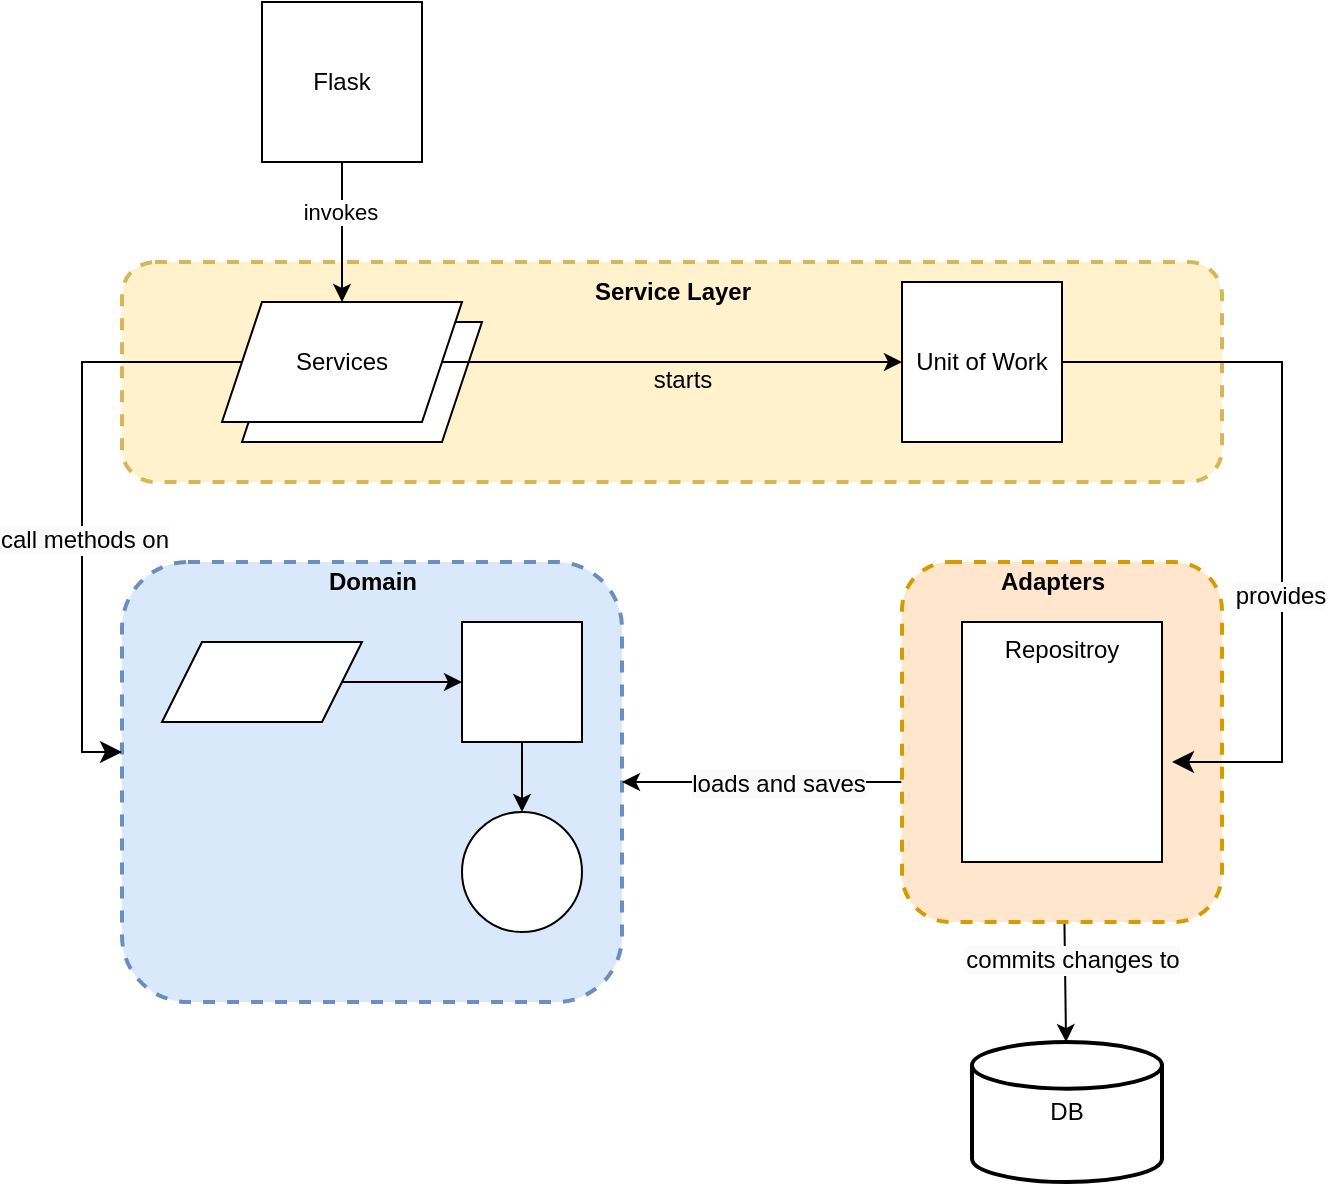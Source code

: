 <mxfile>
    <diagram id="1DLOrL0JTEcn9MPpbcRm" name="Page-1">
        <mxGraphModel dx="1696" dy="507" grid="1" gridSize="10" guides="1" tooltips="1" connect="1" arrows="1" fold="1" page="1" pageScale="1" pageWidth="850" pageHeight="1100" math="0" shadow="0">
            <root>
                <mxCell id="0"/>
                <mxCell id="1" parent="0"/>
                <mxCell id="36" value="" style="edgeStyle=none;html=1;" edge="1" parent="1" source="30" target="11">
                    <mxGeometry relative="1" as="geometry"/>
                </mxCell>
                <mxCell id="37" value="&lt;span style=&quot;font-size: 12px; background-color: rgb(251, 251, 251);&quot;&gt;commits changes to&lt;/span&gt;" style="edgeLabel;html=1;align=center;verticalAlign=middle;resizable=0;points=[];" vertex="1" connectable="0" parent="36">
                    <mxGeometry x="-0.365" y="3" relative="1" as="geometry">
                        <mxPoint as="offset"/>
                    </mxGeometry>
                </mxCell>
                <mxCell id="30" value="" style="rounded=1;whiteSpace=wrap;html=1;fillColor=#ffe6cc;strokeWidth=2;dashed=1;strokeColor=#d79b00;" vertex="1" parent="1">
                    <mxGeometry x="410" y="340" width="160" height="180" as="geometry"/>
                </mxCell>
                <mxCell id="27" value="" style="rounded=1;whiteSpace=wrap;html=1;fillColor=#dae8fc;strokeWidth=2;dashed=1;strokeColor=#6c8ebf;" vertex="1" parent="1">
                    <mxGeometry x="20" y="340" width="250" height="220" as="geometry"/>
                </mxCell>
                <mxCell id="22" value="" style="rounded=1;whiteSpace=wrap;html=1;fillColor=#fff2cc;strokeWidth=2;dashed=1;strokeColor=#d6b656;" vertex="1" parent="1">
                    <mxGeometry x="20" y="190" width="550" height="110" as="geometry"/>
                </mxCell>
                <mxCell id="24" value="" style="edgeStyle=none;html=1;" edge="1" parent="1" source="2" target="5">
                    <mxGeometry relative="1" as="geometry"/>
                </mxCell>
                <mxCell id="43" value="invokes" style="edgeLabel;html=1;align=center;verticalAlign=middle;resizable=0;points=[];" vertex="1" connectable="0" parent="24">
                    <mxGeometry x="-0.301" y="-1" relative="1" as="geometry">
                        <mxPoint as="offset"/>
                    </mxGeometry>
                </mxCell>
                <mxCell id="2" value="Flask" style="whiteSpace=wrap;html=1;aspect=fixed;" vertex="1" parent="1">
                    <mxGeometry x="90" y="60" width="80" height="80" as="geometry"/>
                </mxCell>
                <mxCell id="4" value="Services" style="shape=parallelogram;perimeter=parallelogramPerimeter;whiteSpace=wrap;html=1;fixedSize=1;" vertex="1" parent="1">
                    <mxGeometry x="80" y="220" width="120" height="60" as="geometry"/>
                </mxCell>
                <mxCell id="23" style="edgeStyle=none;html=1;" edge="1" parent="1" source="5" target="6">
                    <mxGeometry relative="1" as="geometry"/>
                </mxCell>
                <mxCell id="40" value="&lt;span style=&quot;font-size: 12px;&quot;&gt;starts&lt;/span&gt;" style="edgeLabel;html=1;align=center;verticalAlign=middle;resizable=0;points=[];labelBackgroundColor=none;fontColor=default;" vertex="1" connectable="0" parent="23">
                    <mxGeometry x="0.428" y="2" relative="1" as="geometry">
                        <mxPoint x="-44" y="11" as="offset"/>
                    </mxGeometry>
                </mxCell>
                <mxCell id="5" value="Services" style="shape=parallelogram;perimeter=parallelogramPerimeter;whiteSpace=wrap;html=1;fixedSize=1;" vertex="1" parent="1">
                    <mxGeometry x="70" y="210" width="120" height="60" as="geometry"/>
                </mxCell>
                <mxCell id="6" value="Unit of Work" style="whiteSpace=wrap;html=1;aspect=fixed;" vertex="1" parent="1">
                    <mxGeometry x="410" y="200" width="80" height="80" as="geometry"/>
                </mxCell>
                <mxCell id="28" value="" style="edgeStyle=none;html=1;" edge="1" parent="1" source="7" target="8">
                    <mxGeometry relative="1" as="geometry"/>
                </mxCell>
                <mxCell id="7" value="" style="shape=parallelogram;perimeter=parallelogramPerimeter;whiteSpace=wrap;html=1;fixedSize=1;" vertex="1" parent="1">
                    <mxGeometry x="40" y="380" width="100" height="40" as="geometry"/>
                </mxCell>
                <mxCell id="29" value="" style="edgeStyle=none;html=1;" edge="1" parent="1" source="8" target="9">
                    <mxGeometry relative="1" as="geometry"/>
                </mxCell>
                <mxCell id="8" value="" style="whiteSpace=wrap;html=1;aspect=fixed;" vertex="1" parent="1">
                    <mxGeometry x="190" y="370" width="60" height="60" as="geometry"/>
                </mxCell>
                <mxCell id="9" value="" style="ellipse;whiteSpace=wrap;html=1;aspect=fixed;" vertex="1" parent="1">
                    <mxGeometry x="190" y="465" width="60" height="60" as="geometry"/>
                </mxCell>
                <mxCell id="10" value="Repositroy" style="rounded=0;whiteSpace=wrap;html=1;horizontal=1;align=center;verticalAlign=top;" vertex="1" parent="1">
                    <mxGeometry x="440" y="370" width="100" height="120" as="geometry"/>
                </mxCell>
                <mxCell id="11" value="DB" style="strokeWidth=2;html=1;shape=mxgraph.flowchart.database;whiteSpace=wrap;" vertex="1" parent="1">
                    <mxGeometry x="445" y="580" width="95" height="70" as="geometry"/>
                </mxCell>
                <mxCell id="12" value="Service Layer" style="text;html=1;align=center;verticalAlign=middle;resizable=0;points=[];autosize=1;strokeColor=none;fillColor=none;fontStyle=1" vertex="1" parent="1">
                    <mxGeometry x="245" y="190" width="100" height="30" as="geometry"/>
                </mxCell>
                <mxCell id="13" value="Domain" style="text;html=1;align=center;verticalAlign=middle;resizable=0;points=[];autosize=1;strokeColor=none;fillColor=none;fontStyle=1" vertex="1" parent="1">
                    <mxGeometry x="110" y="335" width="70" height="30" as="geometry"/>
                </mxCell>
                <mxCell id="14" value="Adapters" style="text;html=1;align=center;verticalAlign=middle;resizable=0;points=[];autosize=1;strokeColor=none;fillColor=none;fontStyle=1" vertex="1" parent="1">
                    <mxGeometry x="445" y="335" width="80" height="30" as="geometry"/>
                </mxCell>
                <mxCell id="26" value="" style="edgeStyle=elbowEdgeStyle;elbow=horizontal;endArrow=classic;html=1;curved=0;rounded=0;endSize=8;startSize=8;exitX=0;exitY=0.5;exitDx=0;exitDy=0;" edge="1" parent="1" source="5">
                    <mxGeometry width="50" height="50" relative="1" as="geometry">
                        <mxPoint x="-30" y="410" as="sourcePoint"/>
                        <mxPoint x="20" y="435" as="targetPoint"/>
                        <Array as="points">
                            <mxPoint y="340"/>
                        </Array>
                    </mxGeometry>
                </mxCell>
                <mxCell id="39" value="&lt;span style=&quot;font-size: 12px; background-color: rgb(251, 251, 251);&quot;&gt;call methods on&lt;/span&gt;" style="edgeLabel;html=1;align=center;verticalAlign=middle;resizable=0;points=[];" vertex="1" connectable="0" parent="26">
                    <mxGeometry x="0.144" y="1" relative="1" as="geometry">
                        <mxPoint as="offset"/>
                    </mxGeometry>
                </mxCell>
                <mxCell id="34" value="" style="endArrow=classic;html=1;exitX=-0.002;exitY=0.611;exitDx=0;exitDy=0;exitPerimeter=0;" edge="1" parent="1" source="30" target="27">
                    <mxGeometry width="50" height="50" relative="1" as="geometry">
                        <mxPoint x="250" y="440" as="sourcePoint"/>
                        <mxPoint x="300" y="390" as="targetPoint"/>
                    </mxGeometry>
                </mxCell>
                <mxCell id="42" value="&lt;span style=&quot;font-size: 12px; background-color: rgb(251, 251, 251);&quot;&gt;loads and saves&lt;/span&gt;" style="edgeLabel;html=1;align=center;verticalAlign=middle;resizable=0;points=[];" vertex="1" connectable="0" parent="34">
                    <mxGeometry x="-0.121" y="1" relative="1" as="geometry">
                        <mxPoint as="offset"/>
                    </mxGeometry>
                </mxCell>
                <mxCell id="35" value="" style="edgeStyle=segmentEdgeStyle;endArrow=classic;html=1;curved=0;rounded=0;endSize=8;startSize=8;exitX=1;exitY=0.5;exitDx=0;exitDy=0;entryX=1.05;entryY=0.583;entryDx=0;entryDy=0;entryPerimeter=0;" edge="1" parent="1" source="6" target="10">
                    <mxGeometry width="50" height="50" relative="1" as="geometry">
                        <mxPoint x="310" y="400" as="sourcePoint"/>
                        <mxPoint x="360" y="350" as="targetPoint"/>
                        <Array as="points">
                            <mxPoint x="600" y="240"/>
                            <mxPoint x="600" y="440"/>
                        </Array>
                    </mxGeometry>
                </mxCell>
                <mxCell id="38" value="&lt;span style=&quot;font-size: 12px; background-color: rgb(251, 251, 251);&quot;&gt;provides&lt;/span&gt;" style="edgeLabel;html=1;align=center;verticalAlign=middle;resizable=0;points=[];" vertex="1" connectable="0" parent="35">
                    <mxGeometry x="0.244" y="-1" relative="1" as="geometry">
                        <mxPoint as="offset"/>
                    </mxGeometry>
                </mxCell>
            </root>
        </mxGraphModel>
    </diagram>
</mxfile>
